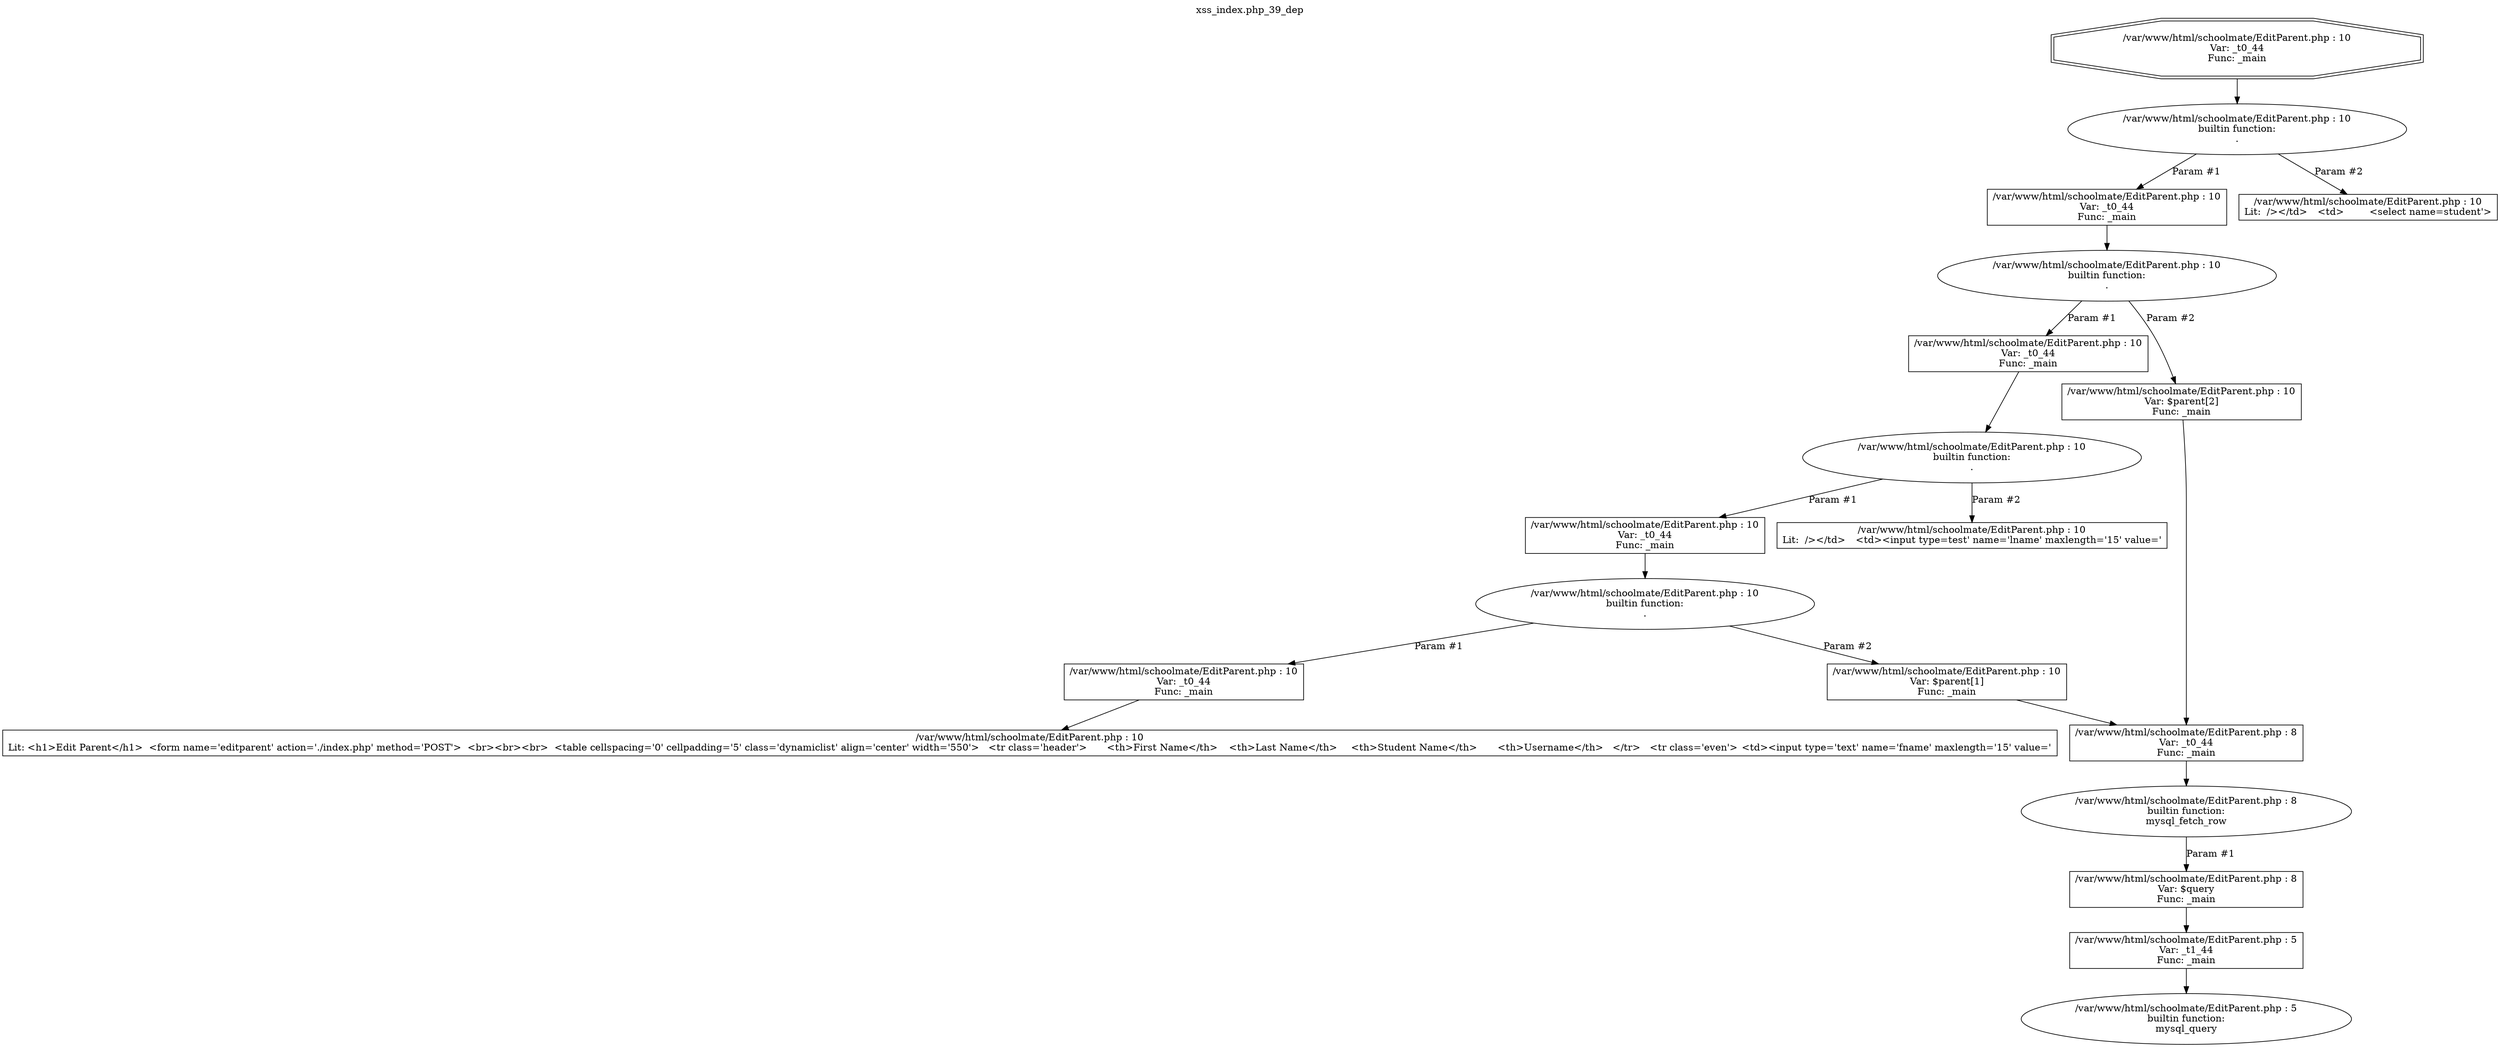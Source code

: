 digraph cfg {
  label="xss_index.php_39_dep";
  labelloc=t;
  n1 [shape=doubleoctagon, label="/var/www/html/schoolmate/EditParent.php : 10\nVar: _t0_44\nFunc: _main\n"];
  n2 [shape=ellipse, label="/var/www/html/schoolmate/EditParent.php : 10\nbuiltin function:\n.\n"];
  n3 [shape=box, label="/var/www/html/schoolmate/EditParent.php : 10\nVar: _t0_44\nFunc: _main\n"];
  n4 [shape=ellipse, label="/var/www/html/schoolmate/EditParent.php : 10\nbuiltin function:\n.\n"];
  n5 [shape=box, label="/var/www/html/schoolmate/EditParent.php : 10\nVar: _t0_44\nFunc: _main\n"];
  n6 [shape=ellipse, label="/var/www/html/schoolmate/EditParent.php : 10\nbuiltin function:\n.\n"];
  n7 [shape=box, label="/var/www/html/schoolmate/EditParent.php : 10\nVar: _t0_44\nFunc: _main\n"];
  n8 [shape=ellipse, label="/var/www/html/schoolmate/EditParent.php : 10\nbuiltin function:\n.\n"];
  n9 [shape=box, label="/var/www/html/schoolmate/EditParent.php : 10\nVar: _t0_44\nFunc: _main\n"];
  n10 [shape=box, label="/var/www/html/schoolmate/EditParent.php : 10\nLit: <h1>Edit Parent</h1>  <form name='editparent' action='./index.php' method='POST'>  <br><br><br>  <table cellspacing='0' cellpadding='5' class='dynamiclist' align='center' width='550'>   <tr class='header'>	<th>First Name</th>	<th>Last Name</th>	<th>Student Name</th>	<th>Username</th>   </tr>   <tr class='even'>	<td><input type='text' name='fname' maxlength='15' value='\n"];
  n11 [shape=box, label="/var/www/html/schoolmate/EditParent.php : 10\nVar: $parent[1]\nFunc: _main\n"];
  n12 [shape=box, label="/var/www/html/schoolmate/EditParent.php : 8\nVar: _t0_44\nFunc: _main\n"];
  n13 [shape=ellipse, label="/var/www/html/schoolmate/EditParent.php : 8\nbuiltin function:\nmysql_fetch_row\n"];
  n14 [shape=box, label="/var/www/html/schoolmate/EditParent.php : 8\nVar: $query\nFunc: _main\n"];
  n15 [shape=box, label="/var/www/html/schoolmate/EditParent.php : 5\nVar: _t1_44\nFunc: _main\n"];
  n16 [shape=ellipse, label="/var/www/html/schoolmate/EditParent.php : 5\nbuiltin function:\nmysql_query\n"];
  n17 [shape=box, label="/var/www/html/schoolmate/EditParent.php : 10\nLit:  /></td>	<td><input type=test' name='lname' maxlength='15' value='\n"];
  n18 [shape=box, label="/var/www/html/schoolmate/EditParent.php : 10\nVar: $parent[2]\nFunc: _main\n"];
  n19 [shape=box, label="/var/www/html/schoolmate/EditParent.php : 10\nLit:  /></td>	<td>	 <select name=student'>\n"];
  n1 -> n2;
  n3 -> n4;
  n5 -> n6;
  n7 -> n8;
  n9 -> n10;
  n8 -> n9[label="Param #1"];
  n8 -> n11[label="Param #2"];
  n12 -> n13;
  n15 -> n16;
  n14 -> n15;
  n13 -> n14[label="Param #1"];
  n11 -> n12;
  n6 -> n7[label="Param #1"];
  n6 -> n17[label="Param #2"];
  n4 -> n5[label="Param #1"];
  n4 -> n18[label="Param #2"];
  n18 -> n12;
  n2 -> n3[label="Param #1"];
  n2 -> n19[label="Param #2"];
}
